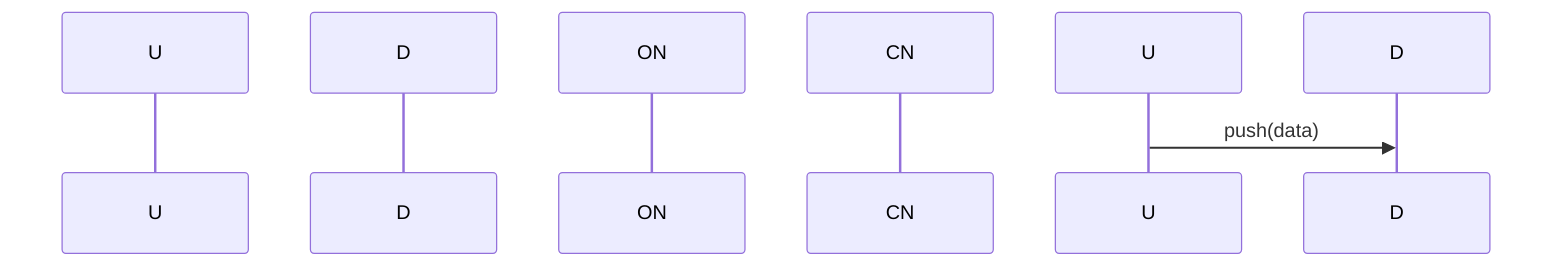 sequenceDiagram
    participant User as U
    participant Deque as D
    participant OpenNode as ON
    participant ClosedNode as CN

    U->>D: push(data)